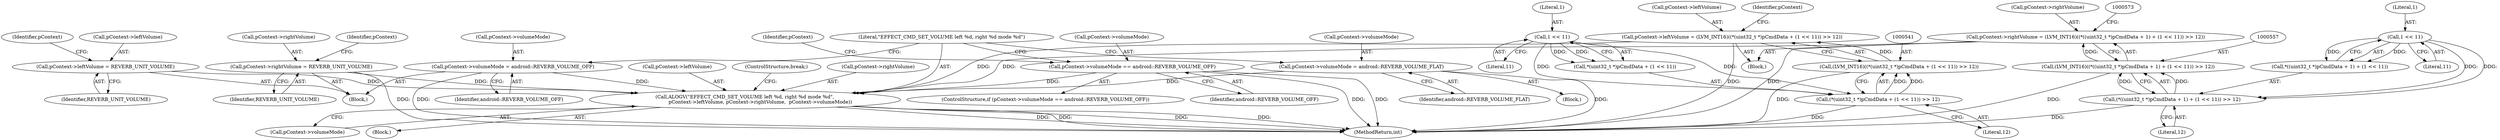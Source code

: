 digraph "0_Android_aeea52da00d210587fb3ed895de3d5f2e0264c88_6@pointer" {
"1000617" [label="(Call,ALOGV(\"EFFECT_CMD_SET_VOLUME left %d, right %d mode %d\",\n                    pContext->leftVolume, pContext->rightVolume,  pContext->volumeMode))"];
"1000602" [label="(Call,pContext->leftVolume = REVERB_UNIT_VOLUME)"];
"1000536" [label="(Call,pContext->leftVolume = (LVM_INT16)((*(uint32_t *)pCmdData + (1 << 11)) >> 12))"];
"1000540" [label="(Call,(LVM_INT16)((*(uint32_t *)pCmdData + (1 << 11)) >> 12))"];
"1000542" [label="(Call,(*(uint32_t *)pCmdData + (1 << 11)) >> 12)"];
"1000548" [label="(Call,1 << 11)"];
"1000552" [label="(Call,pContext->rightVolume = (LVM_INT16)((*((uint32_t *)pCmdData + 1) + (1 << 11)) >> 12))"];
"1000556" [label="(Call,(LVM_INT16)((*((uint32_t *)pCmdData + 1) + (1 << 11)) >> 12))"];
"1000558" [label="(Call,(*((uint32_t *)pCmdData + 1) + (1 << 11)) >> 12)"];
"1000566" [label="(Call,1 << 11)"];
"1000607" [label="(Call,pContext->rightVolume = REVERB_UNIT_VOLUME)"];
"1000589" [label="(Call,pContext->volumeMode == android::REVERB_VOLUME_OFF)"];
"1000612" [label="(Call,pContext->volumeMode = android::REVERB_VOLUME_OFF)"];
"1000595" [label="(Call,pContext->volumeMode = android::REVERB_VOLUME_FLAT)"];
"1000596" [label="(Call,pContext->volumeMode)"];
"1000613" [label="(Call,pContext->volumeMode)"];
"1000599" [label="(Identifier,android::REVERB_VOLUME_FLAT)"];
"1000535" [label="(Block,)"];
"1000589" [label="(Call,pContext->volumeMode == android::REVERB_VOLUME_OFF)"];
"1000641" [label="(MethodReturn,int)"];
"1000542" [label="(Call,(*(uint32_t *)pCmdData + (1 << 11)) >> 12)"];
"1000597" [label="(Identifier,pContext)"];
"1000608" [label="(Call,pContext->rightVolume)"];
"1000568" [label="(Literal,11)"];
"1000536" [label="(Call,pContext->leftVolume = (LVM_INT16)((*(uint32_t *)pCmdData + (1 << 11)) >> 12))"];
"1000558" [label="(Call,(*((uint32_t *)pCmdData + 1) + (1 << 11)) >> 12)"];
"1000625" [label="(Call,pContext->volumeMode)"];
"1000569" [label="(Literal,12)"];
"1000552" [label="(Call,pContext->rightVolume = (LVM_INT16)((*((uint32_t *)pCmdData + 1) + (1 << 11)) >> 12))"];
"1000622" [label="(Call,pContext->rightVolume)"];
"1000537" [label="(Call,pContext->leftVolume)"];
"1000567" [label="(Literal,1)"];
"1000595" [label="(Call,pContext->volumeMode = android::REVERB_VOLUME_FLAT)"];
"1000606" [label="(Identifier,REVERB_UNIT_VOLUME)"];
"1000138" [label="(Block,)"];
"1000618" [label="(Literal,\"EFFECT_CMD_SET_VOLUME left %d, right %d mode %d\")"];
"1000609" [label="(Identifier,pContext)"];
"1000554" [label="(Identifier,pContext)"];
"1000550" [label="(Literal,11)"];
"1000588" [label="(ControlStructure,if (pContext->volumeMode == android::REVERB_VOLUME_OFF))"];
"1000601" [label="(Block,)"];
"1000559" [label="(Call,*((uint32_t *)pCmdData + 1) + (1 << 11))"];
"1000566" [label="(Call,1 << 11)"];
"1000611" [label="(Identifier,REVERB_UNIT_VOLUME)"];
"1000548" [label="(Call,1 << 11)"];
"1000614" [label="(Identifier,pContext)"];
"1000593" [label="(Identifier,android::REVERB_VOLUME_OFF)"];
"1000590" [label="(Call,pContext->volumeMode)"];
"1000619" [label="(Call,pContext->leftVolume)"];
"1000616" [label="(Identifier,android::REVERB_VOLUME_OFF)"];
"1000553" [label="(Call,pContext->rightVolume)"];
"1000607" [label="(Call,pContext->rightVolume = REVERB_UNIT_VOLUME)"];
"1000551" [label="(Literal,12)"];
"1000556" [label="(Call,(LVM_INT16)((*((uint32_t *)pCmdData + 1) + (1 << 11)) >> 12))"];
"1000543" [label="(Call,*(uint32_t *)pCmdData + (1 << 11))"];
"1000617" [label="(Call,ALOGV(\"EFFECT_CMD_SET_VOLUME left %d, right %d mode %d\",\n                    pContext->leftVolume, pContext->rightVolume,  pContext->volumeMode))"];
"1000612" [label="(Call,pContext->volumeMode = android::REVERB_VOLUME_OFF)"];
"1000549" [label="(Literal,1)"];
"1000602" [label="(Call,pContext->leftVolume = REVERB_UNIT_VOLUME)"];
"1000628" [label="(ControlStructure,break;)"];
"1000540" [label="(Call,(LVM_INT16)((*(uint32_t *)pCmdData + (1 << 11)) >> 12))"];
"1000594" [label="(Block,)"];
"1000603" [label="(Call,pContext->leftVolume)"];
"1000617" -> "1000138"  [label="AST: "];
"1000617" -> "1000625"  [label="CFG: "];
"1000618" -> "1000617"  [label="AST: "];
"1000619" -> "1000617"  [label="AST: "];
"1000622" -> "1000617"  [label="AST: "];
"1000625" -> "1000617"  [label="AST: "];
"1000628" -> "1000617"  [label="CFG: "];
"1000617" -> "1000641"  [label="DDG: "];
"1000617" -> "1000641"  [label="DDG: "];
"1000617" -> "1000641"  [label="DDG: "];
"1000617" -> "1000641"  [label="DDG: "];
"1000602" -> "1000617"  [label="DDG: "];
"1000536" -> "1000617"  [label="DDG: "];
"1000552" -> "1000617"  [label="DDG: "];
"1000607" -> "1000617"  [label="DDG: "];
"1000589" -> "1000617"  [label="DDG: "];
"1000612" -> "1000617"  [label="DDG: "];
"1000595" -> "1000617"  [label="DDG: "];
"1000602" -> "1000601"  [label="AST: "];
"1000602" -> "1000606"  [label="CFG: "];
"1000603" -> "1000602"  [label="AST: "];
"1000606" -> "1000602"  [label="AST: "];
"1000609" -> "1000602"  [label="CFG: "];
"1000536" -> "1000535"  [label="AST: "];
"1000536" -> "1000540"  [label="CFG: "];
"1000537" -> "1000536"  [label="AST: "];
"1000540" -> "1000536"  [label="AST: "];
"1000554" -> "1000536"  [label="CFG: "];
"1000536" -> "1000641"  [label="DDG: "];
"1000540" -> "1000536"  [label="DDG: "];
"1000540" -> "1000542"  [label="CFG: "];
"1000541" -> "1000540"  [label="AST: "];
"1000542" -> "1000540"  [label="AST: "];
"1000540" -> "1000641"  [label="DDG: "];
"1000542" -> "1000540"  [label="DDG: "];
"1000542" -> "1000540"  [label="DDG: "];
"1000542" -> "1000551"  [label="CFG: "];
"1000543" -> "1000542"  [label="AST: "];
"1000551" -> "1000542"  [label="AST: "];
"1000542" -> "1000641"  [label="DDG: "];
"1000548" -> "1000542"  [label="DDG: "];
"1000548" -> "1000542"  [label="DDG: "];
"1000548" -> "1000543"  [label="AST: "];
"1000548" -> "1000550"  [label="CFG: "];
"1000549" -> "1000548"  [label="AST: "];
"1000550" -> "1000548"  [label="AST: "];
"1000543" -> "1000548"  [label="CFG: "];
"1000548" -> "1000543"  [label="DDG: "];
"1000548" -> "1000543"  [label="DDG: "];
"1000552" -> "1000535"  [label="AST: "];
"1000552" -> "1000556"  [label="CFG: "];
"1000553" -> "1000552"  [label="AST: "];
"1000556" -> "1000552"  [label="AST: "];
"1000573" -> "1000552"  [label="CFG: "];
"1000552" -> "1000641"  [label="DDG: "];
"1000556" -> "1000552"  [label="DDG: "];
"1000556" -> "1000558"  [label="CFG: "];
"1000557" -> "1000556"  [label="AST: "];
"1000558" -> "1000556"  [label="AST: "];
"1000556" -> "1000641"  [label="DDG: "];
"1000558" -> "1000556"  [label="DDG: "];
"1000558" -> "1000556"  [label="DDG: "];
"1000558" -> "1000569"  [label="CFG: "];
"1000559" -> "1000558"  [label="AST: "];
"1000569" -> "1000558"  [label="AST: "];
"1000558" -> "1000641"  [label="DDG: "];
"1000566" -> "1000558"  [label="DDG: "];
"1000566" -> "1000558"  [label="DDG: "];
"1000566" -> "1000559"  [label="AST: "];
"1000566" -> "1000568"  [label="CFG: "];
"1000567" -> "1000566"  [label="AST: "];
"1000568" -> "1000566"  [label="AST: "];
"1000559" -> "1000566"  [label="CFG: "];
"1000566" -> "1000559"  [label="DDG: "];
"1000566" -> "1000559"  [label="DDG: "];
"1000607" -> "1000601"  [label="AST: "];
"1000607" -> "1000611"  [label="CFG: "];
"1000608" -> "1000607"  [label="AST: "];
"1000611" -> "1000607"  [label="AST: "];
"1000614" -> "1000607"  [label="CFG: "];
"1000607" -> "1000641"  [label="DDG: "];
"1000589" -> "1000588"  [label="AST: "];
"1000589" -> "1000593"  [label="CFG: "];
"1000590" -> "1000589"  [label="AST: "];
"1000593" -> "1000589"  [label="AST: "];
"1000597" -> "1000589"  [label="CFG: "];
"1000618" -> "1000589"  [label="CFG: "];
"1000589" -> "1000641"  [label="DDG: "];
"1000589" -> "1000641"  [label="DDG: "];
"1000612" -> "1000601"  [label="AST: "];
"1000612" -> "1000616"  [label="CFG: "];
"1000613" -> "1000612"  [label="AST: "];
"1000616" -> "1000612"  [label="AST: "];
"1000618" -> "1000612"  [label="CFG: "];
"1000612" -> "1000641"  [label="DDG: "];
"1000595" -> "1000594"  [label="AST: "];
"1000595" -> "1000599"  [label="CFG: "];
"1000596" -> "1000595"  [label="AST: "];
"1000599" -> "1000595"  [label="AST: "];
"1000618" -> "1000595"  [label="CFG: "];
"1000595" -> "1000641"  [label="DDG: "];
}
